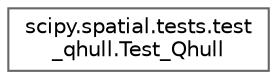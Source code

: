 digraph "Graphical Class Hierarchy"
{
 // LATEX_PDF_SIZE
  bgcolor="transparent";
  edge [fontname=Helvetica,fontsize=10,labelfontname=Helvetica,labelfontsize=10];
  node [fontname=Helvetica,fontsize=10,shape=box,height=0.2,width=0.4];
  rankdir="LR";
  Node0 [id="Node000000",label="scipy.spatial.tests.test\l_qhull.Test_Qhull",height=0.2,width=0.4,color="grey40", fillcolor="white", style="filled",URL="$db/d1f/classscipy_1_1spatial_1_1tests_1_1test__qhull_1_1Test__Qhull.html",tooltip=" "];
}
